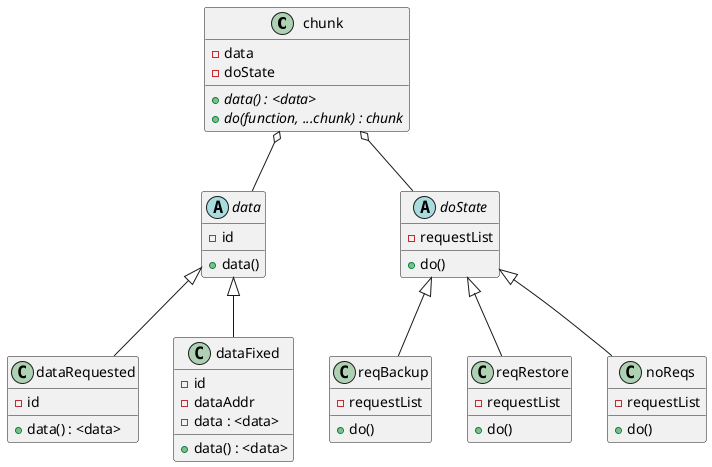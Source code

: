 @startuml

class chunk {
    -data
    -doState
    {abstract} +data() : <data>
    {abstract} +do(function, ...chunk) : chunk
}

abstract class data {
	-id
        +data()
}

class dataRequested {
	-id
    +data() : <data>
}

class dataFixed {
    -id
    -dataAddr
    -data : <data>
    +data() : <data>
}


abstract class doState {
    -requestList
    +do()
}

class reqBackup {
    -requestList
    +do()
}

class reqRestore {
    -requestList
    +do()
}

class noReqs {
    -requestList
    +do()
}

chunk o-- data
chunk o-- doState
doState <|-- reqBackup
doState <|-- noReqs
doState <|-- reqRestore
data <|-- dataFixed
data <|-- dataRequested

@enduml
